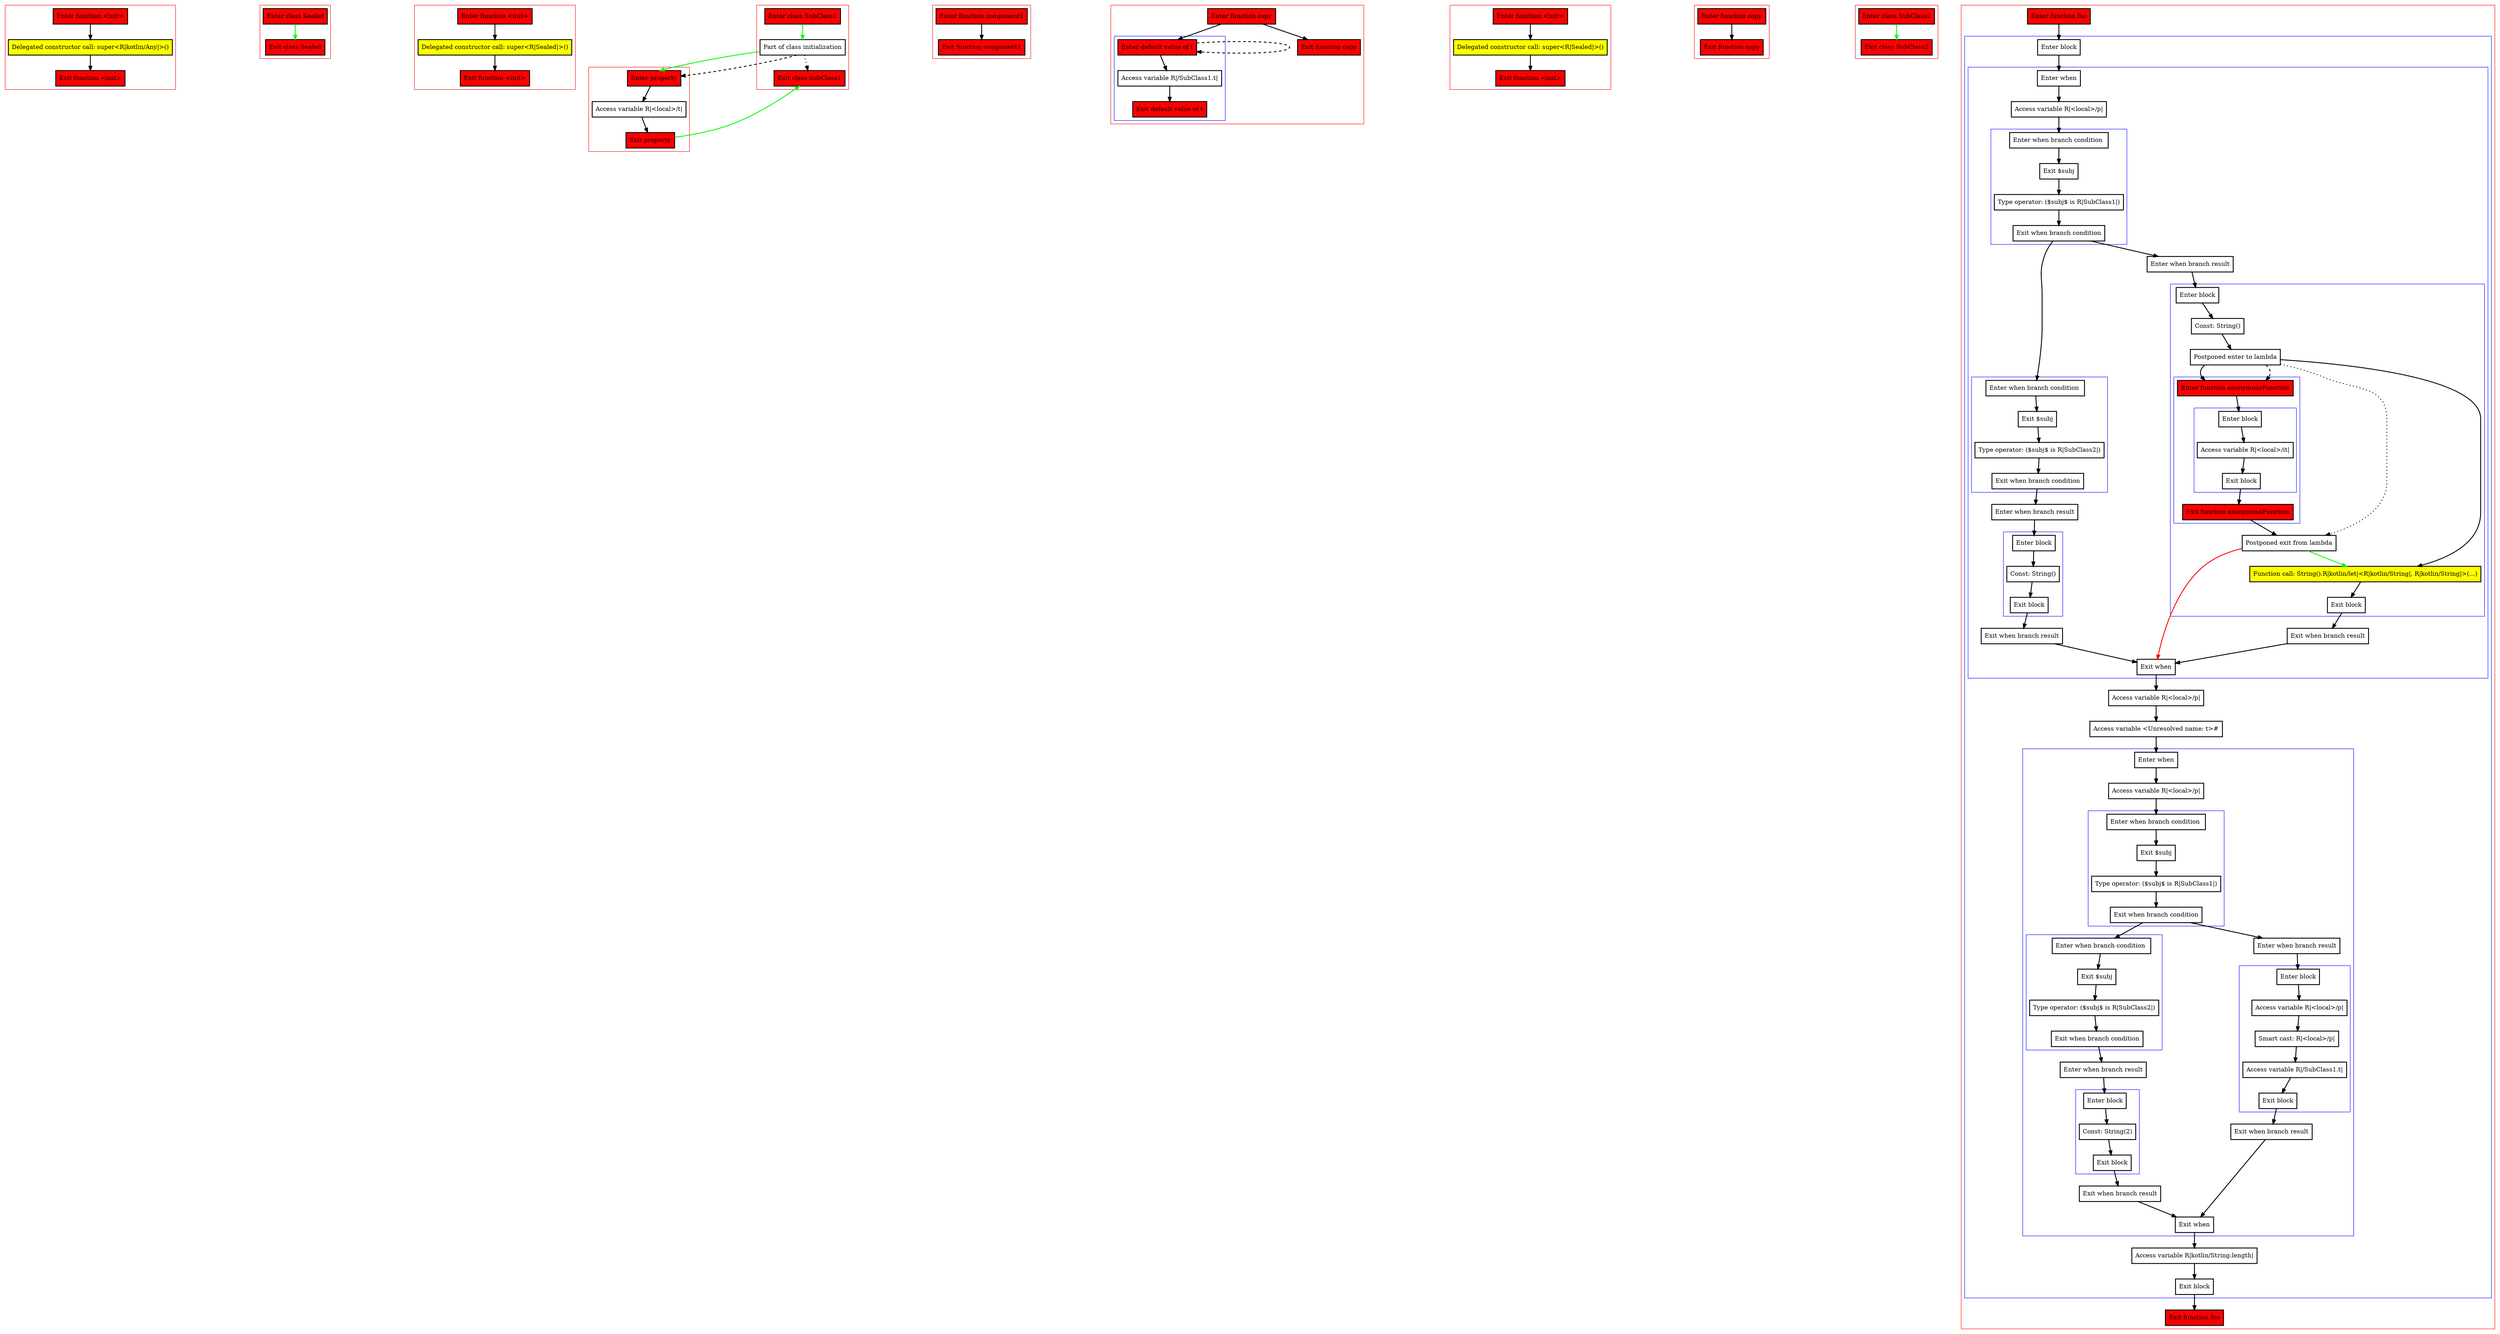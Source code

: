 digraph lambdaInWhenBranch_kt {
    graph [nodesep=3]
    node [shape=box penwidth=2]
    edge [penwidth=2]

    subgraph cluster_0 {
        color=red
        0 [label="Enter function <init>" style="filled" fillcolor=red];
        1 [label="Delegated constructor call: super<R|kotlin/Any|>()" style="filled" fillcolor=yellow];
        2 [label="Exit function <init>" style="filled" fillcolor=red];
    }
    0 -> {1};
    1 -> {2};

    subgraph cluster_1 {
        color=red
        3 [label="Enter class Sealed" style="filled" fillcolor=red];
        4 [label="Exit class Sealed" style="filled" fillcolor=red];
    }
    3 -> {4} [color=green];

    subgraph cluster_2 {
        color=red
        5 [label="Enter function <init>" style="filled" fillcolor=red];
        6 [label="Delegated constructor call: super<R|Sealed|>()" style="filled" fillcolor=yellow];
        7 [label="Exit function <init>" style="filled" fillcolor=red];
    }
    5 -> {6};
    6 -> {7};

    subgraph cluster_3 {
        color=red
        8 [label="Enter property" style="filled" fillcolor=red];
        9 [label="Access variable R|<local>/t|"];
        10 [label="Exit property" style="filled" fillcolor=red];
    }
    8 -> {9};
    9 -> {10};
    10 -> {20} [color=green];

    subgraph cluster_4 {
        color=red
        11 [label="Enter function component1" style="filled" fillcolor=red];
        12 [label="Exit function component1" style="filled" fillcolor=red];
    }
    11 -> {12};

    subgraph cluster_5 {
        color=red
        13 [label="Enter function copy" style="filled" fillcolor=red];
        subgraph cluster_6 {
            color=blue
            15 [label="Enter default value of t" style="filled" fillcolor=red];
            16 [label="Access variable R|/SubClass1.t|"];
            17 [label="Exit default value of t" style="filled" fillcolor=red];
        }
        14 [label="Exit function copy" style="filled" fillcolor=red];
    }
    13 -> {14 15};
    15 -> {16};
    15 -> {15} [style=dashed];
    16 -> {17};

    subgraph cluster_7 {
        color=red
        18 [label="Enter class SubClass1" style="filled" fillcolor=red];
        19 [label="Part of class initialization"];
        20 [label="Exit class SubClass1" style="filled" fillcolor=red];
    }
    18 -> {19} [color=green];
    19 -> {8} [color=green];
    19 -> {20} [style=dotted];
    19 -> {8} [style=dashed];

    subgraph cluster_8 {
        color=red
        21 [label="Enter function <init>" style="filled" fillcolor=red];
        22 [label="Delegated constructor call: super<R|Sealed|>()" style="filled" fillcolor=yellow];
        23 [label="Exit function <init>" style="filled" fillcolor=red];
    }
    21 -> {22};
    22 -> {23};

    subgraph cluster_9 {
        color=red
        24 [label="Enter function copy" style="filled" fillcolor=red];
        25 [label="Exit function copy" style="filled" fillcolor=red];
    }
    24 -> {25};

    subgraph cluster_10 {
        color=red
        26 [label="Enter class SubClass2" style="filled" fillcolor=red];
        27 [label="Exit class SubClass2" style="filled" fillcolor=red];
    }
    26 -> {27} [color=green];

    subgraph cluster_11 {
        color=red
        28 [label="Enter function foo" style="filled" fillcolor=red];
        subgraph cluster_12 {
            color=blue
            29 [label="Enter block"];
            subgraph cluster_13 {
                color=blue
                30 [label="Enter when"];
                31 [label="Access variable R|<local>/p|"];
                subgraph cluster_14 {
                    color=blue
                    32 [label="Enter when branch condition "];
                    33 [label="Exit $subj"];
                    34 [label="Type operator: ($subj$ is R|SubClass1|)"];
                    35 [label="Exit when branch condition"];
                }
                subgraph cluster_15 {
                    color=blue
                    36 [label="Enter when branch condition "];
                    37 [label="Exit $subj"];
                    38 [label="Type operator: ($subj$ is R|SubClass2|)"];
                    39 [label="Exit when branch condition"];
                }
                40 [label="Enter when branch result"];
                subgraph cluster_16 {
                    color=blue
                    41 [label="Enter block"];
                    42 [label="Const: String()"];
                    43 [label="Exit block"];
                }
                44 [label="Exit when branch result"];
                45 [label="Enter when branch result"];
                subgraph cluster_17 {
                    color=blue
                    46 [label="Enter block"];
                    47 [label="Const: String()"];
                    48 [label="Postponed enter to lambda"];
                    subgraph cluster_18 {
                        color=blue
                        82 [label="Enter function anonymousFunction" style="filled" fillcolor=red];
                        subgraph cluster_19 {
                            color=blue
                            83 [label="Enter block"];
                            84 [label="Access variable R|<local>/it|"];
                            85 [label="Exit block"];
                        }
                        86 [label="Exit function anonymousFunction" style="filled" fillcolor=red];
                    }
                    49 [label="Postponed exit from lambda"];
                    50 [label="Function call: String().R|kotlin/let|<R|kotlin/String|, R|kotlin/String|>(...)" style="filled" fillcolor=yellow];
                    51 [label="Exit block"];
                }
                52 [label="Exit when branch result"];
                53 [label="Exit when"];
            }
            54 [label="Access variable R|<local>/p|"];
            55 [label="Access variable <Unresolved name: t>#"];
            subgraph cluster_20 {
                color=blue
                56 [label="Enter when"];
                57 [label="Access variable R|<local>/p|"];
                subgraph cluster_21 {
                    color=blue
                    58 [label="Enter when branch condition "];
                    59 [label="Exit $subj"];
                    60 [label="Type operator: ($subj$ is R|SubClass1|)"];
                    61 [label="Exit when branch condition"];
                }
                subgraph cluster_22 {
                    color=blue
                    62 [label="Enter when branch condition "];
                    63 [label="Exit $subj"];
                    64 [label="Type operator: ($subj$ is R|SubClass2|)"];
                    65 [label="Exit when branch condition"];
                }
                66 [label="Enter when branch result"];
                subgraph cluster_23 {
                    color=blue
                    67 [label="Enter block"];
                    68 [label="Const: String(2)"];
                    69 [label="Exit block"];
                }
                70 [label="Exit when branch result"];
                71 [label="Enter when branch result"];
                subgraph cluster_24 {
                    color=blue
                    72 [label="Enter block"];
                    73 [label="Access variable R|<local>/p|"];
                    74 [label="Smart cast: R|<local>/p|"];
                    75 [label="Access variable R|/SubClass1.t|"];
                    76 [label="Exit block"];
                }
                77 [label="Exit when branch result"];
                78 [label="Exit when"];
            }
            79 [label="Access variable R|kotlin/String.length|"];
            80 [label="Exit block"];
        }
        81 [label="Exit function foo" style="filled" fillcolor=red];
    }
    28 -> {29};
    29 -> {30};
    30 -> {31};
    31 -> {32};
    32 -> {33};
    33 -> {34};
    34 -> {35};
    35 -> {36 45};
    36 -> {37};
    37 -> {38};
    38 -> {39};
    39 -> {40};
    40 -> {41};
    41 -> {42};
    42 -> {43};
    43 -> {44};
    44 -> {53};
    45 -> {46};
    46 -> {47};
    47 -> {48};
    48 -> {50 82};
    48 -> {49} [style=dotted];
    48 -> {82} [style=dashed];
    49 -> {50} [color=green];
    49 -> {53} [color=red];
    50 -> {51};
    51 -> {52};
    52 -> {53};
    53 -> {54};
    54 -> {55};
    55 -> {56};
    56 -> {57};
    57 -> {58};
    58 -> {59};
    59 -> {60};
    60 -> {61};
    61 -> {62 71};
    62 -> {63};
    63 -> {64};
    64 -> {65};
    65 -> {66};
    66 -> {67};
    67 -> {68};
    68 -> {69};
    69 -> {70};
    70 -> {78};
    71 -> {72};
    72 -> {73};
    73 -> {74};
    74 -> {75};
    75 -> {76};
    76 -> {77};
    77 -> {78};
    78 -> {79};
    79 -> {80};
    80 -> {81};
    82 -> {83};
    83 -> {84};
    84 -> {85};
    85 -> {86};
    86 -> {49};

}
